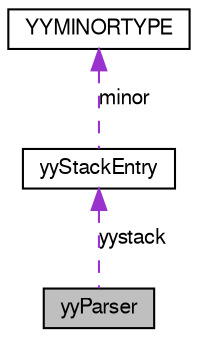 digraph G
{
  edge [fontname="FreeSans",fontsize="10",labelfontname="FreeSans",labelfontsize="10"];
  node [fontname="FreeSans",fontsize="10",shape=record];
  Node1 [label="yyParser",height=0.2,width=0.4,color="black", fillcolor="grey75", style="filled" fontcolor="black"];
  Node2 -> Node1 [dir=back,color="darkorchid3",fontsize="10",style="dashed",label="yystack",fontname="FreeSans"];
  Node2 [label="yyStackEntry",height=0.2,width=0.4,color="black", fillcolor="white", style="filled",URL="$structyy_stack_entry.html"];
  Node3 -> Node2 [dir=back,color="darkorchid3",fontsize="10",style="dashed",label="minor",fontname="FreeSans"];
  Node3 [label="YYMINORTYPE",height=0.2,width=0.4,color="black", fillcolor="white", style="filled",URL="$union_y_y_m_i_n_o_r_t_y_p_e.html"];
}

